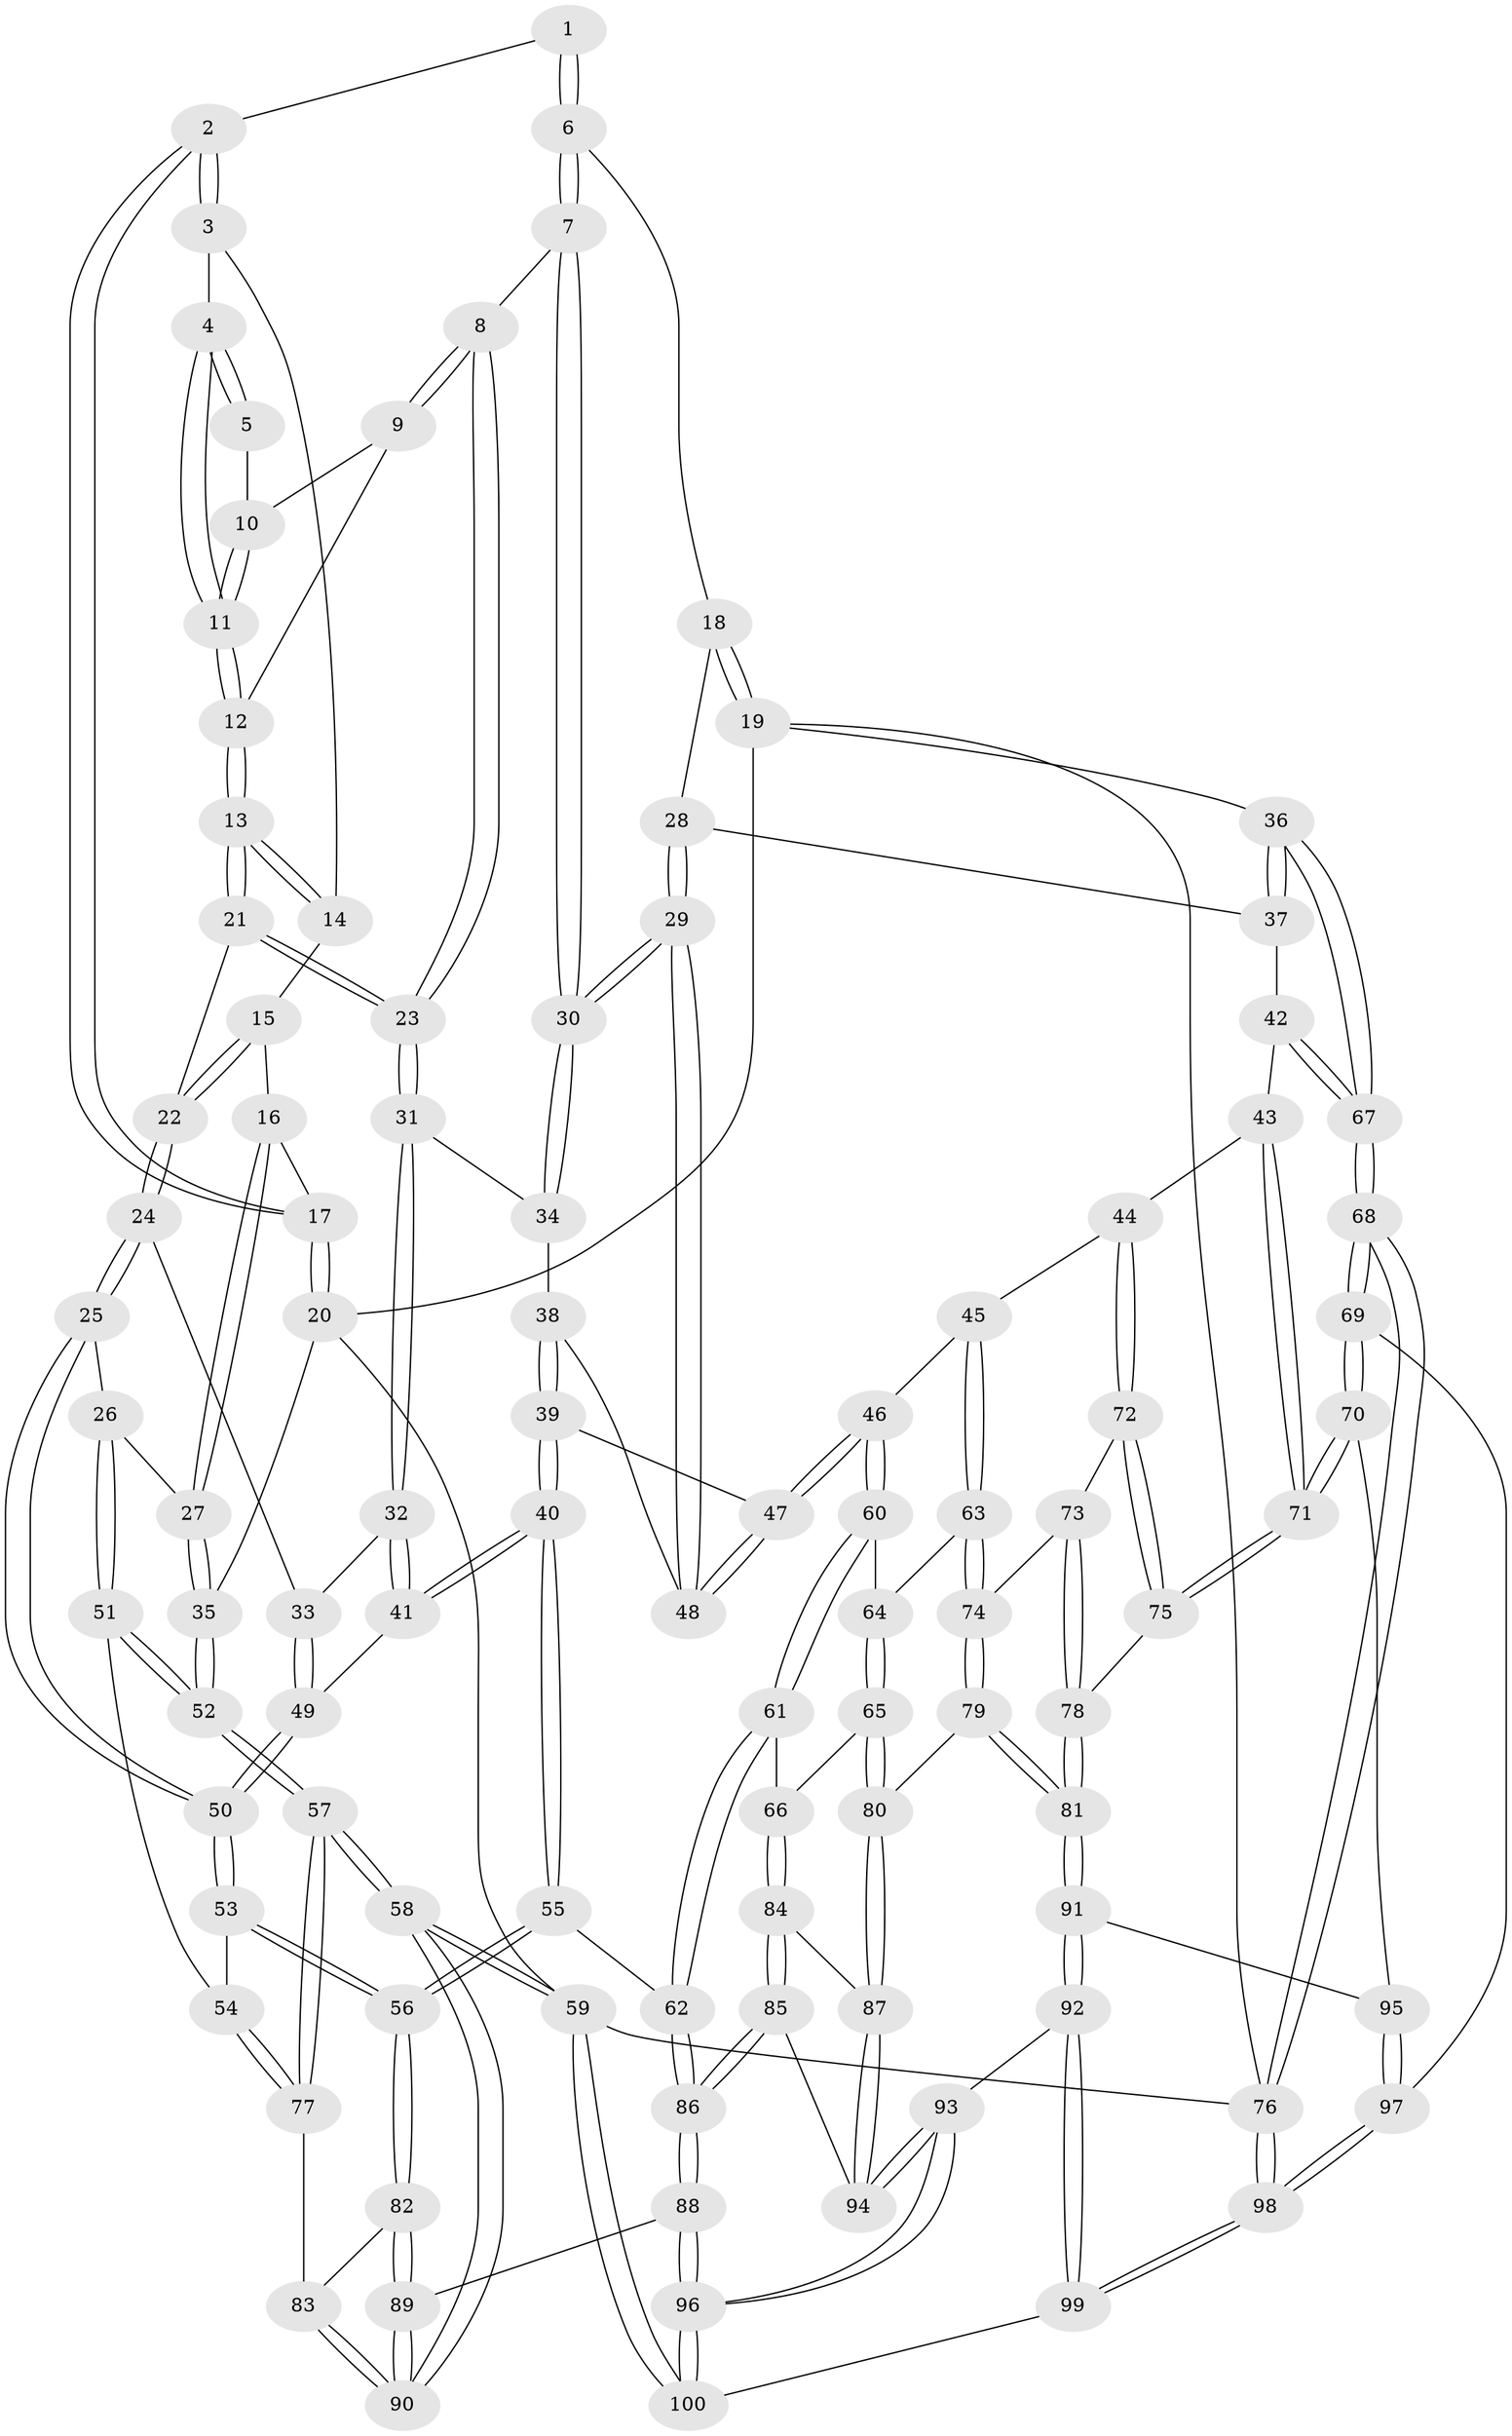 // Generated by graph-tools (version 1.1) at 2025/11/02/27/25 16:11:56]
// undirected, 100 vertices, 247 edges
graph export_dot {
graph [start="1"]
  node [color=gray90,style=filled];
  1 [pos="+0.39308952851754425+0"];
  2 [pos="+0.08824872987558671+0"];
  3 [pos="+0.09601163932915589+0"];
  4 [pos="+0.32681255659793296+0.03059046133817095"];
  5 [pos="+0.37908277551536534+0"];
  6 [pos="+0.6759430537256494+0"];
  7 [pos="+0.6123596040293257+0.047623667126362984"];
  8 [pos="+0.47369150123710946+0.09055324579665526"];
  9 [pos="+0.40590393510134737+0.0724562657079383"];
  10 [pos="+0.3841640588583406+0"];
  11 [pos="+0.3152278152389549+0.0784865719207073"];
  12 [pos="+0.30911201679463807+0.09449678962692275"];
  13 [pos="+0.30296005310071594+0.09858704666443523"];
  14 [pos="+0.2095790905747233+0"];
  15 [pos="+0.19699368860627314+0.11428581031986187"];
  16 [pos="+0.12277743229105403+0.10905450280662128"];
  17 [pos="+0+0"];
  18 [pos="+1+0"];
  19 [pos="+1+0"];
  20 [pos="+0+0"];
  21 [pos="+0.294218095905874+0.12123116899538608"];
  22 [pos="+0.263839227325277+0.14414417972255533"];
  23 [pos="+0.4003842304356948+0.19753213760553384"];
  24 [pos="+0.2388873871506266+0.23613804855343715"];
  25 [pos="+0.14265970689119542+0.2675689319551601"];
  26 [pos="+0.1088407761335747+0.26351787034434176"];
  27 [pos="+0.10459276577712068+0.22129195828093354"];
  28 [pos="+0.8731286338710504+0.1887386062741576"];
  29 [pos="+0.6556084832466693+0.20628363392926125"];
  30 [pos="+0.6351286882618432+0.15280977069891977"];
  31 [pos="+0.4052042015364844+0.2245919989245814"];
  32 [pos="+0.3274149699334467+0.2747507779366504"];
  33 [pos="+0.24812863450992517+0.24385104255445847"];
  34 [pos="+0.413439905020664+0.2303404915855763"];
  35 [pos="+0+0"];
  36 [pos="+1+0.2647110281236189"];
  37 [pos="+0.8846579859811268+0.20998082330823206"];
  38 [pos="+0.4325285855838678+0.25786460279870493"];
  39 [pos="+0.44230196695628643+0.3702980705417888"];
  40 [pos="+0.39178790837705485+0.4380621878772123"];
  41 [pos="+0.3495606961128366+0.36402375652062924"];
  42 [pos="+0.8983702353392633+0.37609266885125336"];
  43 [pos="+0.8955072040671688+0.378937125231079"];
  44 [pos="+0.8721778906660212+0.3901897584558674"];
  45 [pos="+0.763021700923495+0.36933271205113316"];
  46 [pos="+0.6542986499297031+0.30653918823522086"];
  47 [pos="+0.6473069717388228+0.29055986558051"];
  48 [pos="+0.6464868841914584+0.2730718746402363"];
  49 [pos="+0.2573491501092425+0.339471732185014"];
  50 [pos="+0.21359399755528044+0.3984060744531499"];
  51 [pos="+0.040746142200890345+0.30726860642428716"];
  52 [pos="+0+0.34632974070350603"];
  53 [pos="+0.21902815561275601+0.47852081709066613"];
  54 [pos="+0.15616409543980567+0.4722438224199798"];
  55 [pos="+0.38592564995149+0.47893656887445923"];
  56 [pos="+0.2549593053603961+0.5041121727417864"];
  57 [pos="+0+0.5591703491737418"];
  58 [pos="+0+1"];
  59 [pos="+0+1"];
  60 [pos="+0.635558056028345+0.36644618871776435"];
  61 [pos="+0.4521426508888228+0.49988527992132564"];
  62 [pos="+0.3944534799259694+0.48656228584469846"];
  63 [pos="+0.7250379166376005+0.5282986301593746"];
  64 [pos="+0.6366950038701721+0.42189955672198953"];
  65 [pos="+0.5855882573776173+0.5494297141117225"];
  66 [pos="+0.4632384884194817+0.5064002584287167"];
  67 [pos="+1+0.327915167987523"];
  68 [pos="+1+0.6577870127909564"];
  69 [pos="+1+0.6537832313041687"];
  70 [pos="+1+0.6273727042415101"];
  71 [pos="+1+0.6201778109069924"];
  72 [pos="+0.8485839000340986+0.4914798071806245"];
  73 [pos="+0.7966665424009614+0.5270419011064105"];
  74 [pos="+0.725356912991173+0.5298781014393226"];
  75 [pos="+0.9159238533316623+0.5894845472105783"];
  76 [pos="+1+1"];
  77 [pos="+0.023220821335202972+0.534953105295343"];
  78 [pos="+0.8221617754884287+0.6358408543523401"];
  79 [pos="+0.6984642121647123+0.5674676296584841"];
  80 [pos="+0.6163824188507929+0.588946033563949"];
  81 [pos="+0.7904307942830809+0.6771984010506932"];
  82 [pos="+0.2248588117025253+0.6040129687254141"];
  83 [pos="+0.139120475321496+0.620333489164206"];
  84 [pos="+0.5032480615483451+0.6395191594325952"];
  85 [pos="+0.4306780686821371+0.735566695769494"];
  86 [pos="+0.40382975798705534+0.7459986641894555"];
  87 [pos="+0.6107086107169003+0.6146710206178877"];
  88 [pos="+0.394253994897773+0.7585957831480605"];
  89 [pos="+0.26711811076135944+0.7616396005430376"];
  90 [pos="+0+1"];
  91 [pos="+0.783434597363732+0.7564068935646148"];
  92 [pos="+0.696938021500108+0.7770458530116595"];
  93 [pos="+0.6670926246922898+0.7719622973316469"];
  94 [pos="+0.619162237803628+0.7187918419100798"];
  95 [pos="+0.8121936769525296+0.7727821835694034"];
  96 [pos="+0.49236517813360287+0.9574708473389137"];
  97 [pos="+0.8628171445397926+0.8437726220235752"];
  98 [pos="+1+1"];
  99 [pos="+0.7275201089385408+1"];
  100 [pos="+0.49071297447705775+1"];
  1 -- 2;
  1 -- 6;
  1 -- 6;
  2 -- 3;
  2 -- 3;
  2 -- 17;
  2 -- 17;
  3 -- 4;
  3 -- 14;
  4 -- 5;
  4 -- 5;
  4 -- 11;
  4 -- 11;
  5 -- 10;
  6 -- 7;
  6 -- 7;
  6 -- 18;
  7 -- 8;
  7 -- 30;
  7 -- 30;
  8 -- 9;
  8 -- 9;
  8 -- 23;
  8 -- 23;
  9 -- 10;
  9 -- 12;
  10 -- 11;
  10 -- 11;
  11 -- 12;
  11 -- 12;
  12 -- 13;
  12 -- 13;
  13 -- 14;
  13 -- 14;
  13 -- 21;
  13 -- 21;
  14 -- 15;
  15 -- 16;
  15 -- 22;
  15 -- 22;
  16 -- 17;
  16 -- 27;
  16 -- 27;
  17 -- 20;
  17 -- 20;
  18 -- 19;
  18 -- 19;
  18 -- 28;
  19 -- 20;
  19 -- 36;
  19 -- 76;
  20 -- 35;
  20 -- 59;
  21 -- 22;
  21 -- 23;
  21 -- 23;
  22 -- 24;
  22 -- 24;
  23 -- 31;
  23 -- 31;
  24 -- 25;
  24 -- 25;
  24 -- 33;
  25 -- 26;
  25 -- 50;
  25 -- 50;
  26 -- 27;
  26 -- 51;
  26 -- 51;
  27 -- 35;
  27 -- 35;
  28 -- 29;
  28 -- 29;
  28 -- 37;
  29 -- 30;
  29 -- 30;
  29 -- 48;
  29 -- 48;
  30 -- 34;
  30 -- 34;
  31 -- 32;
  31 -- 32;
  31 -- 34;
  32 -- 33;
  32 -- 41;
  32 -- 41;
  33 -- 49;
  33 -- 49;
  34 -- 38;
  35 -- 52;
  35 -- 52;
  36 -- 37;
  36 -- 37;
  36 -- 67;
  36 -- 67;
  37 -- 42;
  38 -- 39;
  38 -- 39;
  38 -- 48;
  39 -- 40;
  39 -- 40;
  39 -- 47;
  40 -- 41;
  40 -- 41;
  40 -- 55;
  40 -- 55;
  41 -- 49;
  42 -- 43;
  42 -- 67;
  42 -- 67;
  43 -- 44;
  43 -- 71;
  43 -- 71;
  44 -- 45;
  44 -- 72;
  44 -- 72;
  45 -- 46;
  45 -- 63;
  45 -- 63;
  46 -- 47;
  46 -- 47;
  46 -- 60;
  46 -- 60;
  47 -- 48;
  47 -- 48;
  49 -- 50;
  49 -- 50;
  50 -- 53;
  50 -- 53;
  51 -- 52;
  51 -- 52;
  51 -- 54;
  52 -- 57;
  52 -- 57;
  53 -- 54;
  53 -- 56;
  53 -- 56;
  54 -- 77;
  54 -- 77;
  55 -- 56;
  55 -- 56;
  55 -- 62;
  56 -- 82;
  56 -- 82;
  57 -- 58;
  57 -- 58;
  57 -- 77;
  57 -- 77;
  58 -- 59;
  58 -- 59;
  58 -- 90;
  58 -- 90;
  59 -- 100;
  59 -- 100;
  59 -- 76;
  60 -- 61;
  60 -- 61;
  60 -- 64;
  61 -- 62;
  61 -- 62;
  61 -- 66;
  62 -- 86;
  62 -- 86;
  63 -- 64;
  63 -- 74;
  63 -- 74;
  64 -- 65;
  64 -- 65;
  65 -- 66;
  65 -- 80;
  65 -- 80;
  66 -- 84;
  66 -- 84;
  67 -- 68;
  67 -- 68;
  68 -- 69;
  68 -- 69;
  68 -- 76;
  68 -- 76;
  69 -- 70;
  69 -- 70;
  69 -- 97;
  70 -- 71;
  70 -- 71;
  70 -- 95;
  71 -- 75;
  71 -- 75;
  72 -- 73;
  72 -- 75;
  72 -- 75;
  73 -- 74;
  73 -- 78;
  73 -- 78;
  74 -- 79;
  74 -- 79;
  75 -- 78;
  76 -- 98;
  76 -- 98;
  77 -- 83;
  78 -- 81;
  78 -- 81;
  79 -- 80;
  79 -- 81;
  79 -- 81;
  80 -- 87;
  80 -- 87;
  81 -- 91;
  81 -- 91;
  82 -- 83;
  82 -- 89;
  82 -- 89;
  83 -- 90;
  83 -- 90;
  84 -- 85;
  84 -- 85;
  84 -- 87;
  85 -- 86;
  85 -- 86;
  85 -- 94;
  86 -- 88;
  86 -- 88;
  87 -- 94;
  87 -- 94;
  88 -- 89;
  88 -- 96;
  88 -- 96;
  89 -- 90;
  89 -- 90;
  91 -- 92;
  91 -- 92;
  91 -- 95;
  92 -- 93;
  92 -- 99;
  92 -- 99;
  93 -- 94;
  93 -- 94;
  93 -- 96;
  93 -- 96;
  95 -- 97;
  95 -- 97;
  96 -- 100;
  96 -- 100;
  97 -- 98;
  97 -- 98;
  98 -- 99;
  98 -- 99;
  99 -- 100;
}
